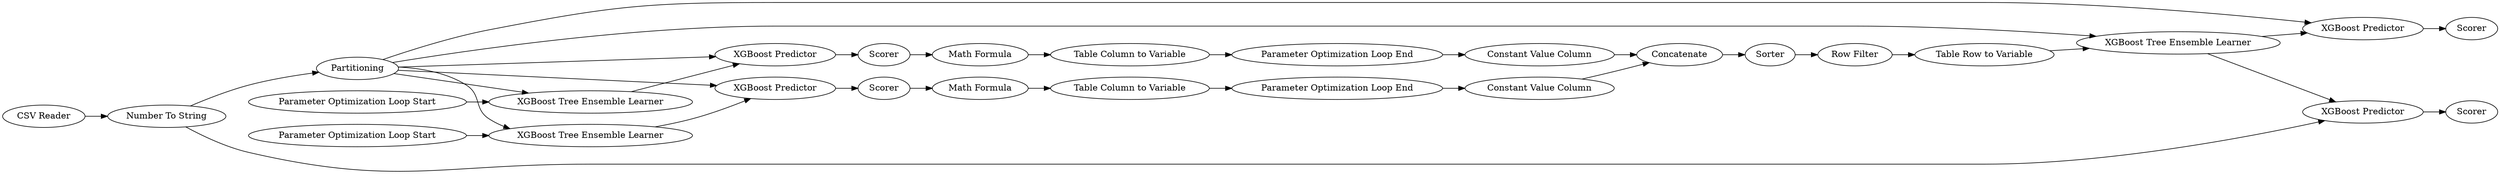digraph {
	"-4000162454784364990_48" [label="XGBoost Tree Ensemble Learner"]
	"-4000162454784364990_50" [label=Scorer]
	"-4000162454784364990_30" [label="Math Formula"]
	"-4000162454784364990_29" [label="Parameter Optimization Loop End"]
	"-4000162454784364990_52" [label="XGBoost Predictor"]
	"-4000162454784364990_44" [label=Sorter]
	"-4000162454784364990_53" [label=Scorer]
	"-4000162454784364990_36" [label=Scorer]
	"-4000162454784364990_10" [label="Number To String"]
	"-4000162454784364990_1" [label="CSV Reader"]
	"-4000162454784364990_33" [label="Table Column to Variable"]
	"-4000162454784364990_12" [label="XGBoost Tree Ensemble Learner"]
	"-4000162454784364990_37" [label="Parameter Optimization Loop Start"]
	"-4000162454784364990_42" [label="Constant Value Column"]
	"-4000162454784364990_43" [label="Constant Value Column"]
	"-4000162454784364990_34" [label="XGBoost Tree Ensemble Learner"]
	"-4000162454784364990_28" [label="Parameter Optimization Loop Start"]
	"-4000162454784364990_40" [label="Table Column to Variable"]
	"-4000162454784364990_49" [label="XGBoost Predictor"]
	"-4000162454784364990_35" [label="XGBoost Predictor"]
	"-4000162454784364990_51" [label="Table Row to Variable"]
	"-4000162454784364990_13" [label="XGBoost Predictor"]
	"-4000162454784364990_4" [label=Partitioning]
	"-4000162454784364990_38" [label="Parameter Optimization Loop End"]
	"-4000162454784364990_39" [label="Math Formula"]
	"-4000162454784364990_47" [label="Row Filter"]
	"-4000162454784364990_41" [label=Concatenate]
	"-4000162454784364990_16" [label=Scorer]
	"-4000162454784364990_12" -> "-4000162454784364990_13"
	"-4000162454784364990_10" -> "-4000162454784364990_52"
	"-4000162454784364990_33" -> "-4000162454784364990_29"
	"-4000162454784364990_1" -> "-4000162454784364990_10"
	"-4000162454784364990_42" -> "-4000162454784364990_41"
	"-4000162454784364990_28" -> "-4000162454784364990_12"
	"-4000162454784364990_47" -> "-4000162454784364990_51"
	"-4000162454784364990_36" -> "-4000162454784364990_39"
	"-4000162454784364990_39" -> "-4000162454784364990_40"
	"-4000162454784364990_38" -> "-4000162454784364990_43"
	"-4000162454784364990_51" -> "-4000162454784364990_48"
	"-4000162454784364990_4" -> "-4000162454784364990_48"
	"-4000162454784364990_41" -> "-4000162454784364990_44"
	"-4000162454784364990_16" -> "-4000162454784364990_30"
	"-4000162454784364990_52" -> "-4000162454784364990_53"
	"-4000162454784364990_4" -> "-4000162454784364990_13"
	"-4000162454784364990_4" -> "-4000162454784364990_34"
	"-4000162454784364990_30" -> "-4000162454784364990_33"
	"-4000162454784364990_49" -> "-4000162454784364990_50"
	"-4000162454784364990_48" -> "-4000162454784364990_52"
	"-4000162454784364990_10" -> "-4000162454784364990_4"
	"-4000162454784364990_4" -> "-4000162454784364990_49"
	"-4000162454784364990_37" -> "-4000162454784364990_34"
	"-4000162454784364990_13" -> "-4000162454784364990_16"
	"-4000162454784364990_43" -> "-4000162454784364990_41"
	"-4000162454784364990_4" -> "-4000162454784364990_35"
	"-4000162454784364990_34" -> "-4000162454784364990_35"
	"-4000162454784364990_35" -> "-4000162454784364990_36"
	"-4000162454784364990_40" -> "-4000162454784364990_38"
	"-4000162454784364990_48" -> "-4000162454784364990_49"
	"-4000162454784364990_44" -> "-4000162454784364990_47"
	"-4000162454784364990_29" -> "-4000162454784364990_42"
	"-4000162454784364990_4" -> "-4000162454784364990_12"
	rankdir=LR
}
